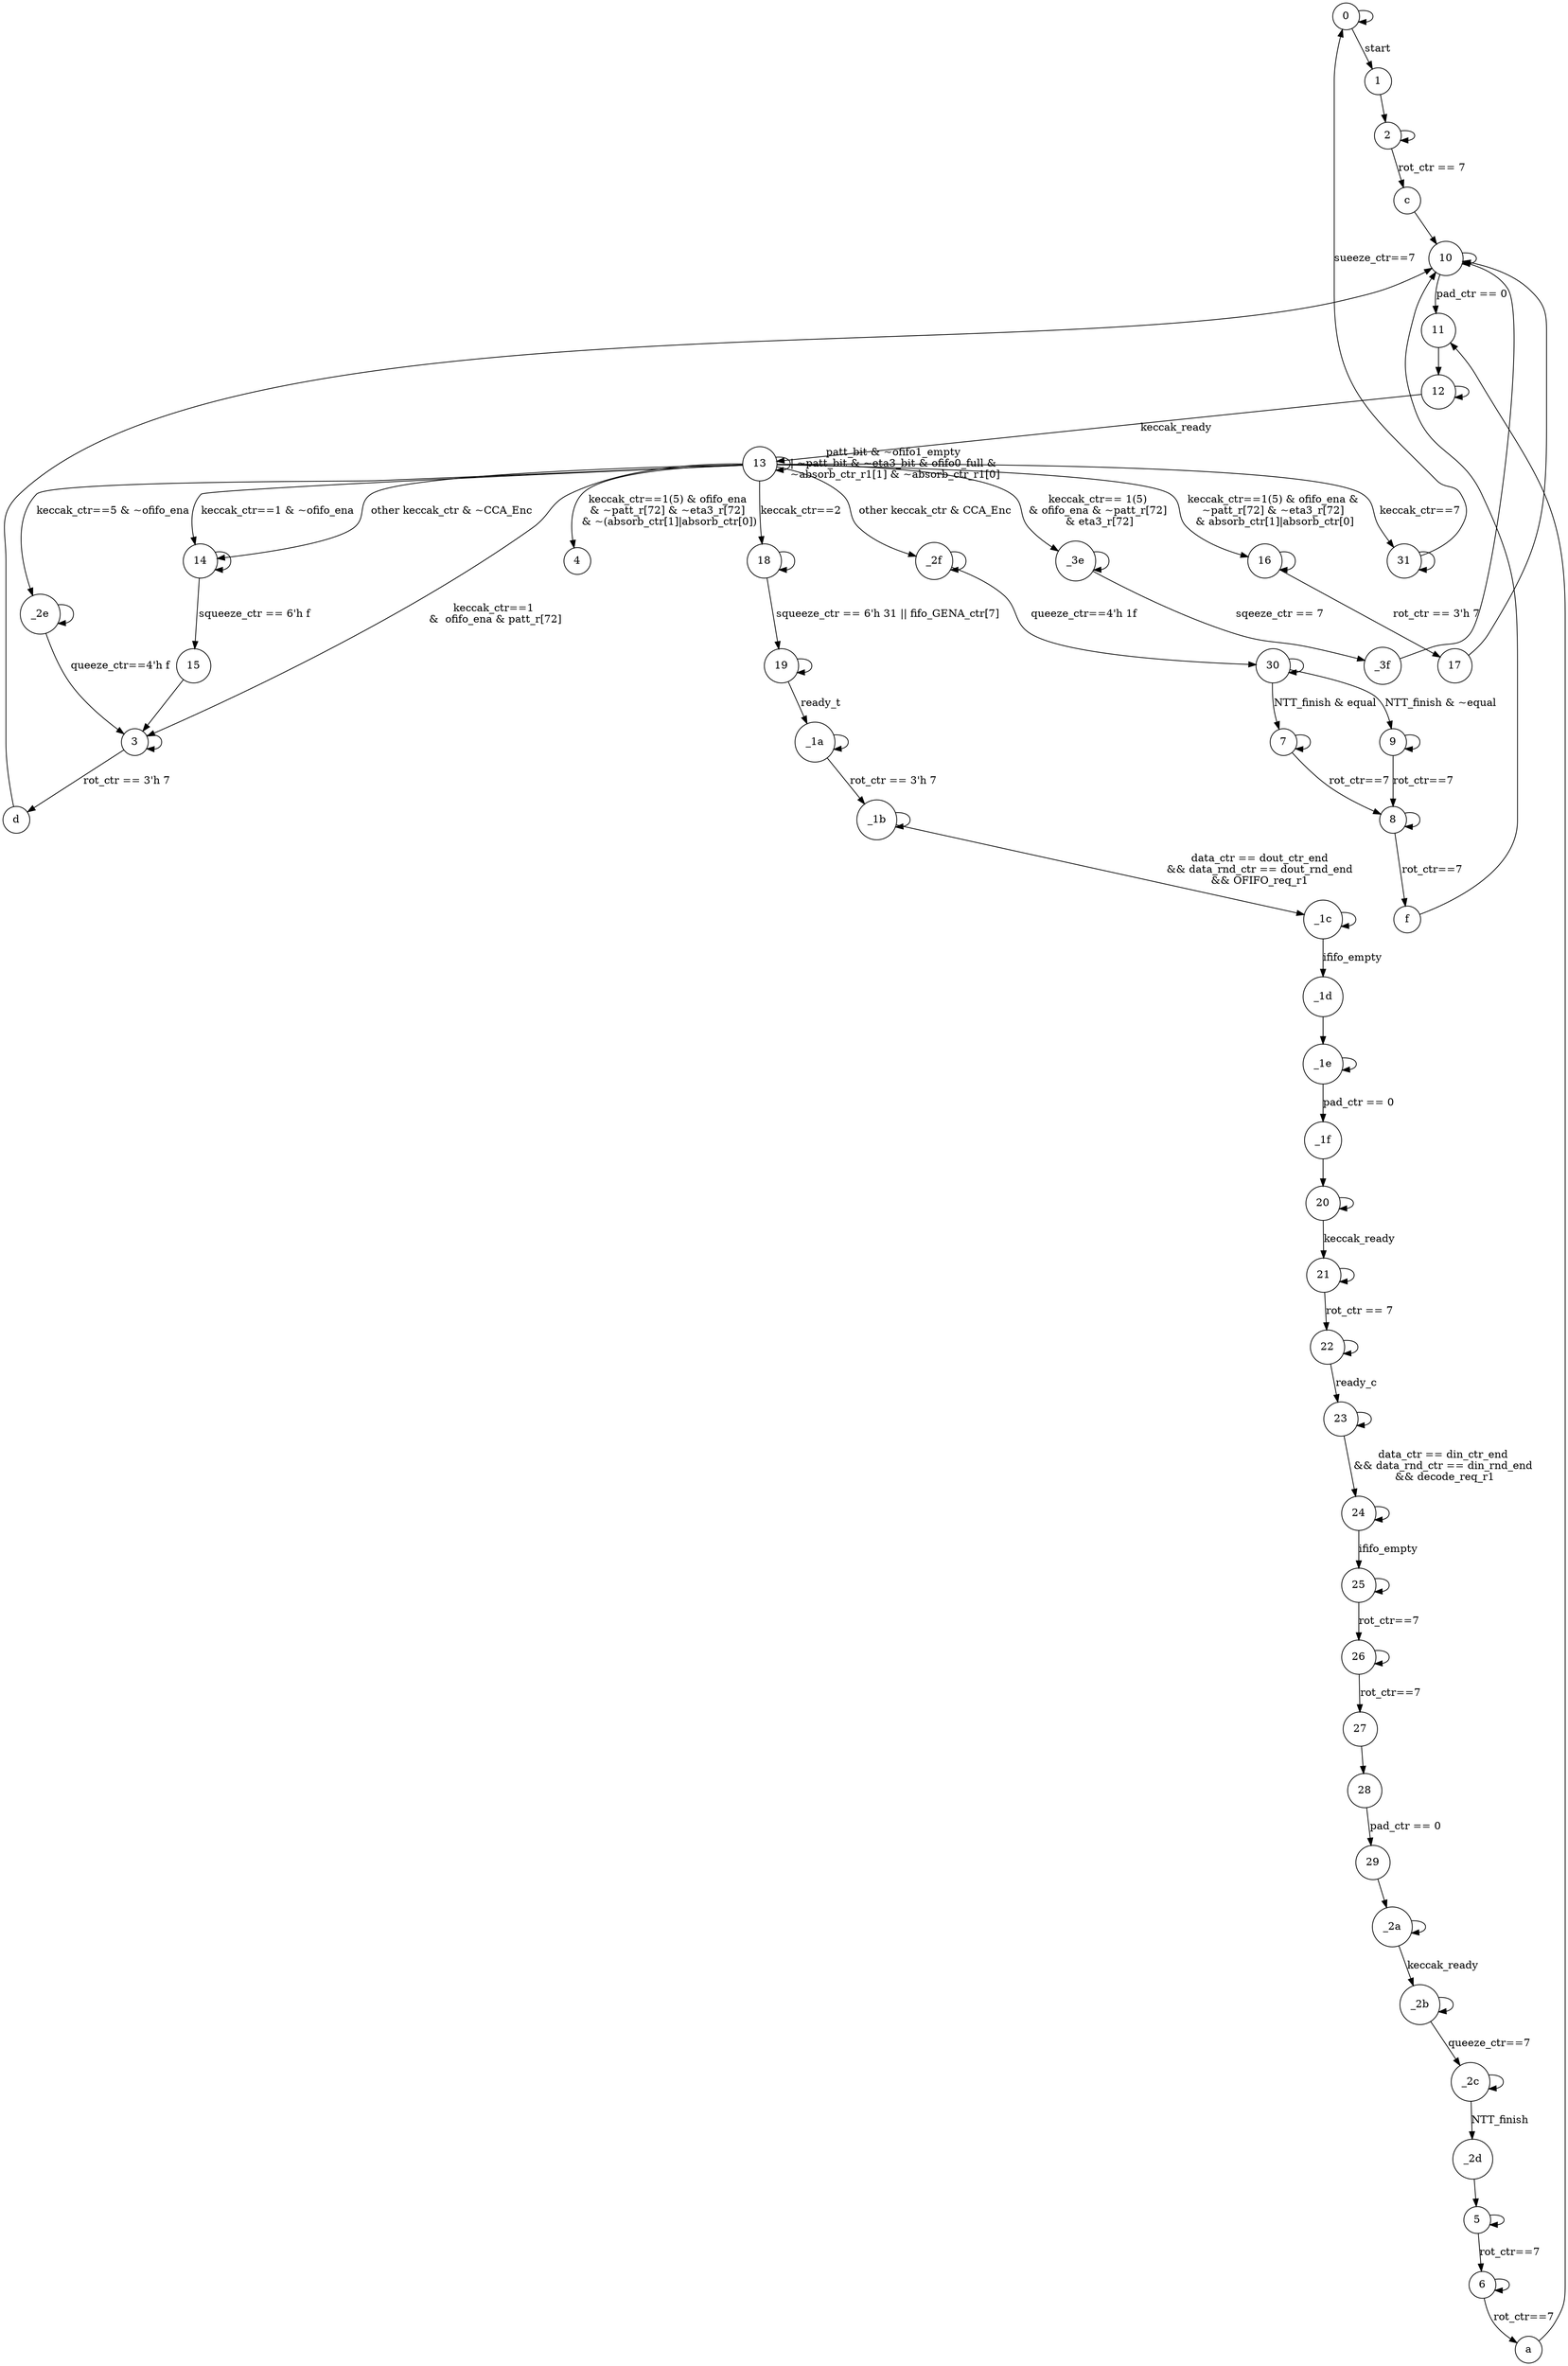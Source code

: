 digraph verilog_state_machine {
    node [shape = circle];
    0 -> 1 [label = "start"];
    0 -> 0;
    1 -> 2;
    2 -> c [label = "rot_ctr == 7"];
    2 -> 2;
    c -> 10 ;
    10 -> 11 [label = "pad_ctr == 0"]
    10 -> 10;
    11 -> 12;
    12 -> 13 [label = "keccak_ready"];
    12 -> 12;
    13 -> 13 [label = "patt_bit & ~ofifo1_empty \n| ~patt_bit & ~eta3_bit & ofifo0_full & \n~absorb_ctr_r1[1] & ~absorb_ctr_r1[0]"];
    13 -> 3 [label = "keccak_ctr==1 \n&  ofifo_ena & patt_r[72]"];
    13 -> _3e [label = "keccak_ctr== 1(5) \n& ofifo_ena & ~patt_r[72] \n& eta3_r[72]"];
    13 -> 16 [label = "keccak_ctr==1(5) & ofifo_ena & \n~patt_r[72] & ~eta3_r[72] \n& absorb_ctr[1]|absorb_ctr[0]"];
    13 -> 4 [label = "keccak_ctr==1(5) & ofifo_ena \n& ~patt_r[72] & ~eta3_r[72] \n& ~(absorb_ctr[1]|absorb_ctr[0])"];
    13 -> 14 [label = "keccak_ctr==1 & ~ofifo_ena"];
    13 -> 18 [label = "keccak_ctr==2"];
    13 -> 31 [label = "keccak_ctr==7"];
    13 -> _2e [label = "keccak_ctr==5 & ~ofifo_ena"];
    13 -> _2f [label = "other keccak_ctr & CCA_Enc"];
    13 -> 14 [label = "other keccak_ctr & ~CCA_Enc"];
    14 -> 15 [label = "squeeze_ctr == 6'h f"];
    14 -> 14;
    15 -> 3;
    3 -> d [label = "rot_ctr == 3'h 7"];
    3 -> 3;
    d -> 10;
    16 -> 17 [label = "rot_ctr == 3'h 7"];
    16 -> 16;
    17 -> 10;
    18 -> 19 [label = "squeeze_ctr == 6'h 31 || fifo_GENA_ctr[7]"];
    18 -> 18;
    19 -> _1a [label = "ready_t"];
    19 -> 19;
    _1a -> _1b [label = "rot_ctr == 3'h 7"];
    _1a -> _1a;
    _1b -> _1c [label = "data_ctr == dout_ctr_end \n&& data_rnd_ctr == dout_rnd_end \n&& OFIFO_req_r1 "];
    _1b -> _1b;
    _1c -> _1d [label = "ififo_empty"];
    _1c -> _1c;
    _1d -> _1e;
    _1e -> _1f [label = "pad_ctr == 0"];
    _1e -> _1e;
    _1f -> 20;
    20 -> 21 [label = "keccak_ready"];
    20 -> 20;
    21 -> 22 [label = "rot_ctr == 7"];
    21 -> 21;
    22 -> 23 [label = "ready_c"];
    22 -> 22;
    23 -> 24 [label = "data_ctr == din_ctr_end \n&& data_rnd_ctr == din_rnd_end \n&& decode_req_r1"];
    23 -> 23;
    24 -> 25 [label = "ififo_empty"];
    24 -> 24;
    25 -> 26 [label = "rot_ctr==7"];
    25 -> 25;
    26 -> 27 [label = "rot_ctr==7"];
    26 -> 26;
    27 -> 28;
    28 -> 29 [label = "pad_ctr == 0"];
    29 -> _2a;
    _2a -> _2b [label = "keccak_ready"];
    _2a -> _2a;
    _2b -> _2c [label = "queeze_ctr==7"];
    _2b -> _2b;
    _2c -> _2d [label = "NTT_finish"];
    _2c -> _2c;
    _2d -> 5;
    _2e -> 3 [label = "queeze_ctr==4'h f"];
    _2e -> _2e;
    _2f -> 30 [label = "queeze_ctr==4'h 1f"];
    _2f -> _2f;
    30 -> 7 [label = "NTT_finish & equal"];
    30 -> 9 [label = "NTT_finish & ~equal"];
    30 -> 30;
    31 -> 0 [label = "sueeze_ctr==7"];
    31 -> 31;
    _3e -> _3f [label = "sqeeze_ctr == 7"];
    _3e -> _3e;
    _3f -> 10;
    5 -> 6 [label = "rot_ctr==7"];
    5 -> 5;
    6 -> a [label = "rot_ctr==7"];
    6 -> 6;
    a -> 11;
    7 -> 8 [label = "rot_ctr==7"];
    7 -> 7;
    8 -> f [label = "rot_ctr==7"];
    8 -> 8;
    f -> 10;
    9 -> 8 [label = "rot_ctr==7"];
    9 -> 9;
}
